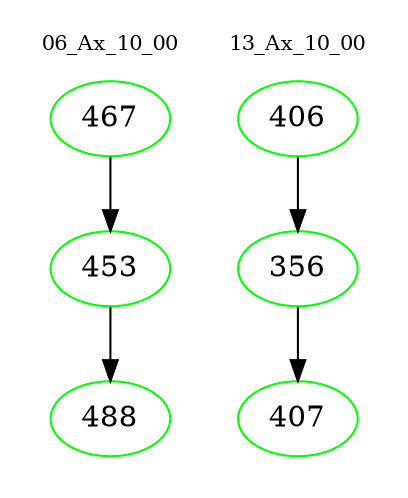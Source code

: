 digraph{
subgraph cluster_0 {
color = white
label = "06_Ax_10_00";
fontsize=10;
T0_467 [label="467", color="green"]
T0_467 -> T0_453 [color="black"]
T0_453 [label="453", color="green"]
T0_453 -> T0_488 [color="black"]
T0_488 [label="488", color="green"]
}
subgraph cluster_1 {
color = white
label = "13_Ax_10_00";
fontsize=10;
T1_406 [label="406", color="green"]
T1_406 -> T1_356 [color="black"]
T1_356 [label="356", color="green"]
T1_356 -> T1_407 [color="black"]
T1_407 [label="407", color="green"]
}
}
